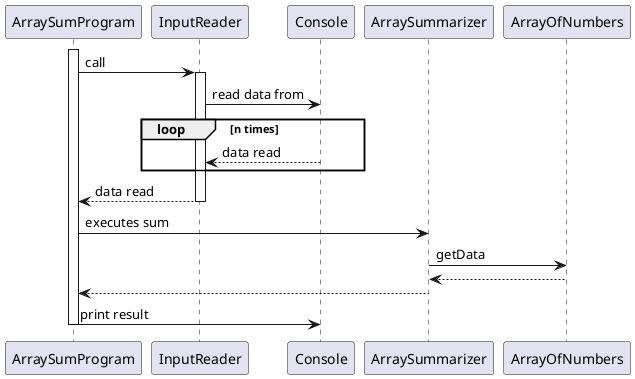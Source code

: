 @startuml

participant ArraySumProgram 

activate ArraySumProgram
ArraySumProgram -> InputReader : call

activate InputReader
InputReader -> Console : read data from
	loop n times
	InputReader <-- Console : data read
	end
ArraySumProgram <-- InputReader : data read
deactivate InputReader
ArraySumProgram -> ArraySummarizer : executes sum
ArraySummarizer -> ArrayOfNumbers : getData
ArraySummarizer <-- ArrayOfNumbers 
ArraySumProgram <-- ArraySummarizer
	ArraySumProgram -> Console : print result
deactivate ArraySumProgram
@enduml